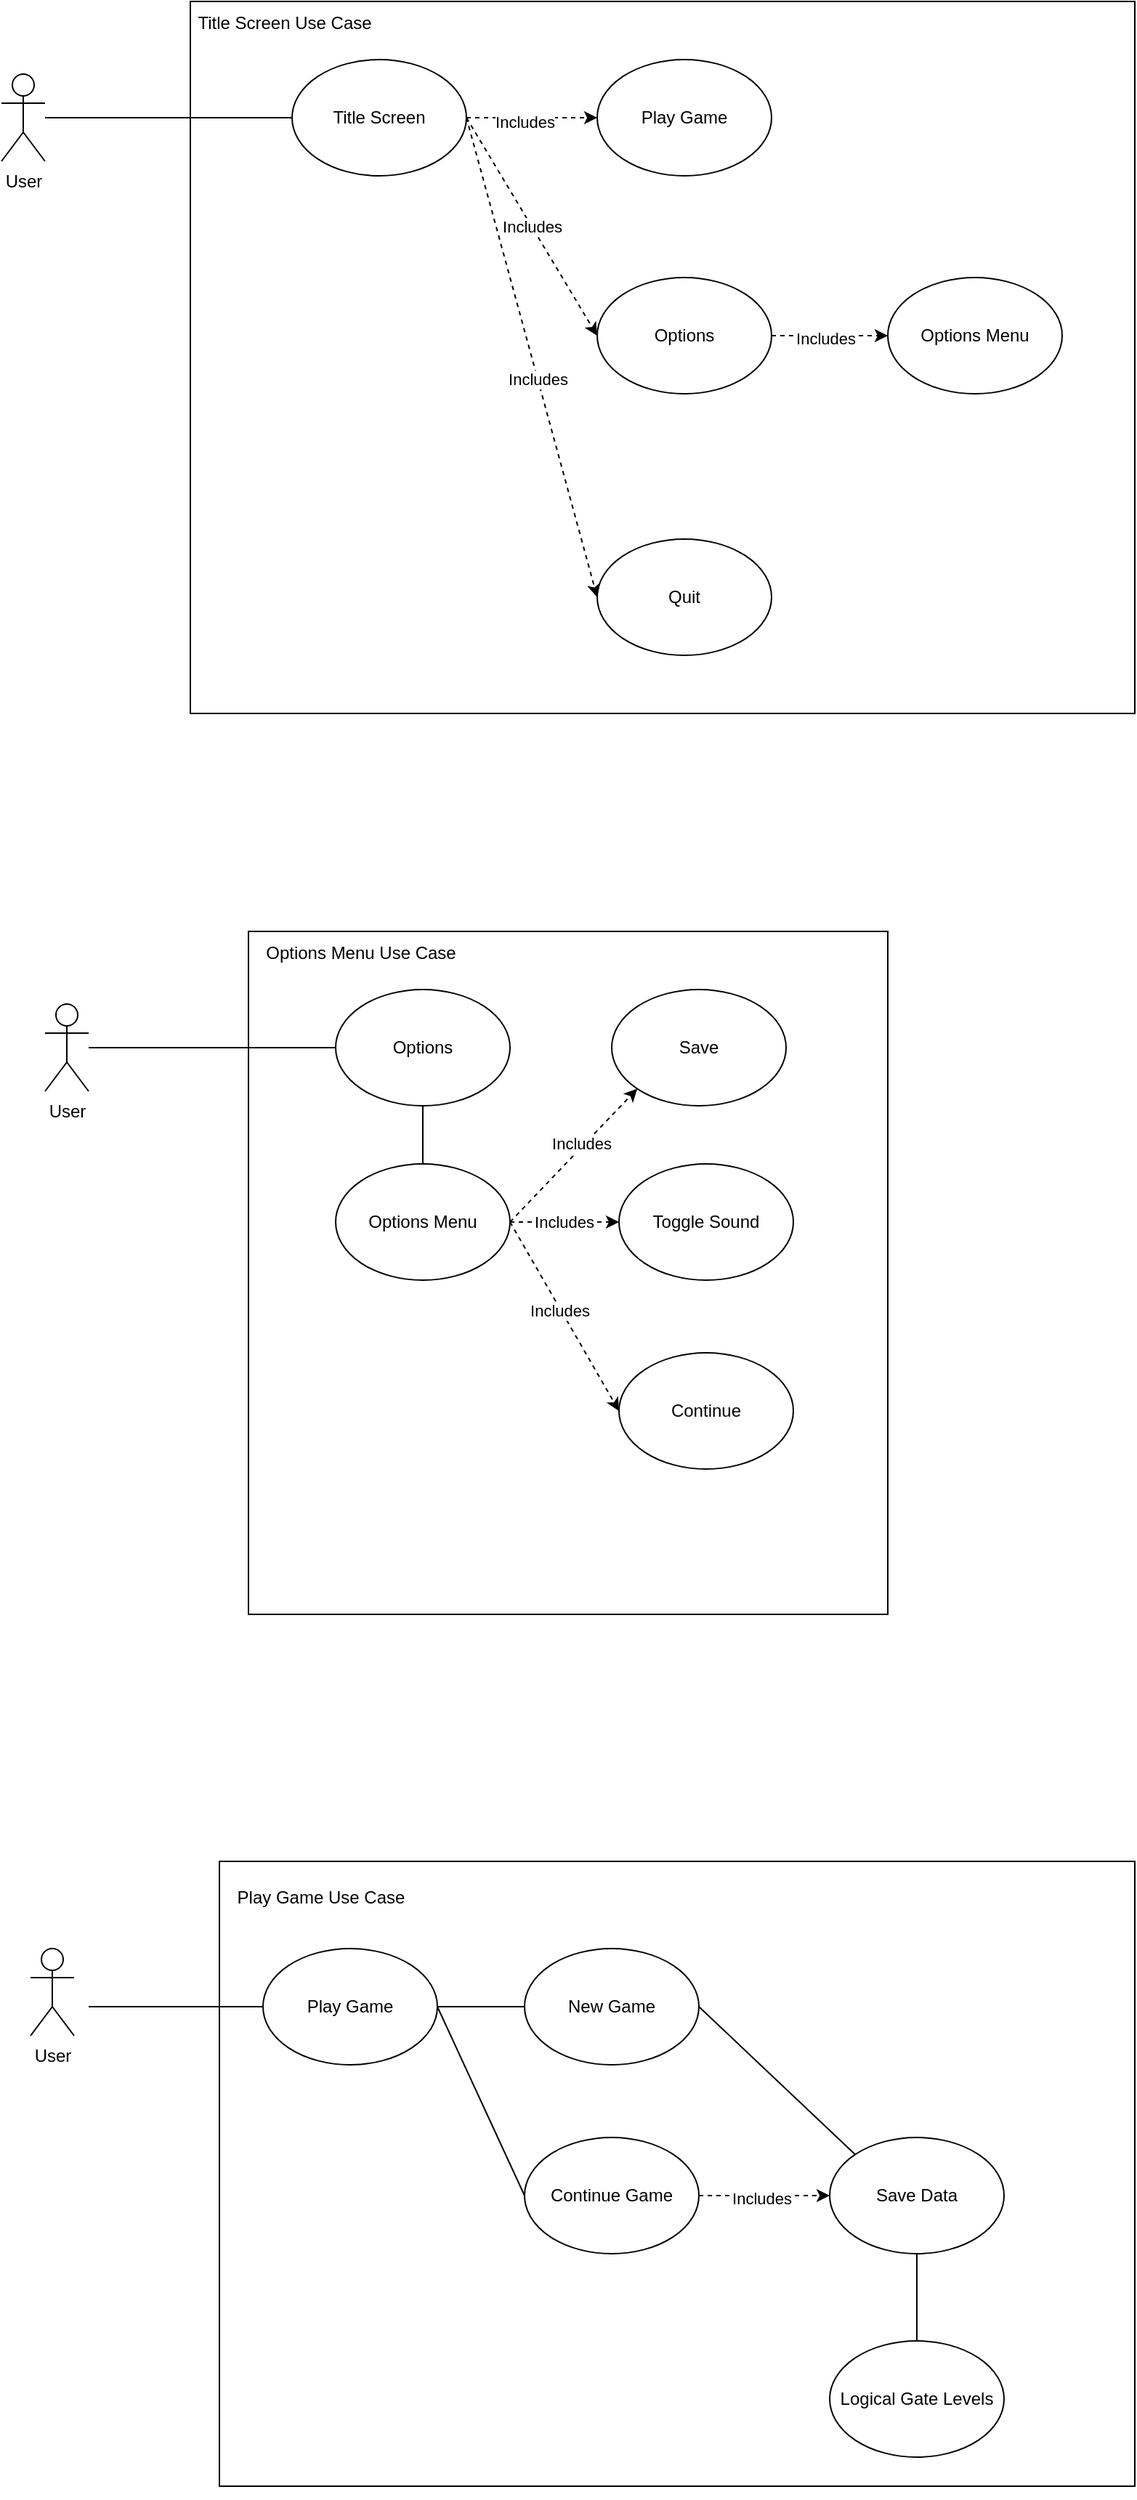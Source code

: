 <mxfile version="24.7.17">
  <diagram name="Page-1" id="HBcbqP00_InRanWW-A8C">
    <mxGraphModel dx="1026" dy="772" grid="1" gridSize="10" guides="1" tooltips="1" connect="1" arrows="1" fold="1" page="1" pageScale="1" pageWidth="850" pageHeight="1100" math="0" shadow="0">
      <root>
        <mxCell id="0" />
        <mxCell id="1" parent="0" />
        <mxCell id="NMwxBRUd4ogdv54OnRxo-1" value="" style="rounded=0;whiteSpace=wrap;html=1;fillColor=none;" parent="1" vertex="1">
          <mxGeometry x="180" y="80" width="650" height="490" as="geometry" />
        </mxCell>
        <mxCell id="NMwxBRUd4ogdv54OnRxo-10" style="edgeStyle=orthogonalEdgeStyle;rounded=0;orthogonalLoop=1;jettySize=auto;html=1;entryX=0;entryY=0.5;entryDx=0;entryDy=0;endArrow=none;endFill=0;" parent="1" source="NMwxBRUd4ogdv54OnRxo-2" target="NMwxBRUd4ogdv54OnRxo-3" edge="1">
          <mxGeometry relative="1" as="geometry" />
        </mxCell>
        <mxCell id="NMwxBRUd4ogdv54OnRxo-2" value="User" style="shape=umlActor;verticalLabelPosition=bottom;verticalAlign=top;html=1;outlineConnect=0;" parent="1" vertex="1">
          <mxGeometry x="50" y="130" width="30" height="60" as="geometry" />
        </mxCell>
        <mxCell id="NMwxBRUd4ogdv54OnRxo-9" style="edgeStyle=orthogonalEdgeStyle;rounded=0;orthogonalLoop=1;jettySize=auto;html=1;entryX=0;entryY=0.5;entryDx=0;entryDy=0;endArrow=classic;endFill=1;dashed=1;" parent="1" source="NMwxBRUd4ogdv54OnRxo-3" target="NMwxBRUd4ogdv54OnRxo-5" edge="1">
          <mxGeometry relative="1" as="geometry" />
        </mxCell>
        <mxCell id="NMwxBRUd4ogdv54OnRxo-17" value="Includes" style="edgeLabel;html=1;align=center;verticalAlign=middle;resizable=0;points=[];" parent="NMwxBRUd4ogdv54OnRxo-9" connectable="0" vertex="1">
          <mxGeometry x="-0.111" y="-2" relative="1" as="geometry">
            <mxPoint y="1" as="offset" />
          </mxGeometry>
        </mxCell>
        <mxCell id="NMwxBRUd4ogdv54OnRxo-3" value="Title Screen" style="ellipse;whiteSpace=wrap;html=1;" parent="1" vertex="1">
          <mxGeometry x="250" y="120" width="120" height="80" as="geometry" />
        </mxCell>
        <mxCell id="NMwxBRUd4ogdv54OnRxo-5" value="Play Game" style="ellipse;whiteSpace=wrap;html=1;" parent="1" vertex="1">
          <mxGeometry x="460" y="120" width="120" height="80" as="geometry" />
        </mxCell>
        <mxCell id="NMwxBRUd4ogdv54OnRxo-6" value="Quit" style="ellipse;whiteSpace=wrap;html=1;" parent="1" vertex="1">
          <mxGeometry x="460" y="450" width="120" height="80" as="geometry" />
        </mxCell>
        <mxCell id="NMwxBRUd4ogdv54OnRxo-19" style="edgeStyle=orthogonalEdgeStyle;rounded=0;orthogonalLoop=1;jettySize=auto;html=1;entryX=0;entryY=0.5;entryDx=0;entryDy=0;dashed=1;" parent="1" source="NMwxBRUd4ogdv54OnRxo-7" target="NMwxBRUd4ogdv54OnRxo-8" edge="1">
          <mxGeometry relative="1" as="geometry" />
        </mxCell>
        <mxCell id="NMwxBRUd4ogdv54OnRxo-20" value="Includes" style="edgeLabel;html=1;align=center;verticalAlign=middle;resizable=0;points=[];" parent="NMwxBRUd4ogdv54OnRxo-19" connectable="0" vertex="1">
          <mxGeometry x="-0.075" y="-1" relative="1" as="geometry">
            <mxPoint y="1" as="offset" />
          </mxGeometry>
        </mxCell>
        <mxCell id="NMwxBRUd4ogdv54OnRxo-7" value="Options" style="ellipse;whiteSpace=wrap;html=1;" parent="1" vertex="1">
          <mxGeometry x="460" y="270" width="120" height="80" as="geometry" />
        </mxCell>
        <mxCell id="NMwxBRUd4ogdv54OnRxo-8" value="Options Menu" style="ellipse;whiteSpace=wrap;html=1;" parent="1" vertex="1">
          <mxGeometry x="660" y="270" width="120" height="80" as="geometry" />
        </mxCell>
        <mxCell id="NMwxBRUd4ogdv54OnRxo-13" value="" style="endArrow=classic;html=1;rounded=0;entryX=0;entryY=0.5;entryDx=0;entryDy=0;dashed=1;" parent="1" target="NMwxBRUd4ogdv54OnRxo-7" edge="1">
          <mxGeometry width="50" height="50" relative="1" as="geometry">
            <mxPoint x="370" y="160" as="sourcePoint" />
            <mxPoint x="420" y="210" as="targetPoint" />
          </mxGeometry>
        </mxCell>
        <mxCell id="NMwxBRUd4ogdv54OnRxo-16" value="Includes" style="edgeLabel;html=1;align=center;verticalAlign=middle;resizable=0;points=[];" parent="NMwxBRUd4ogdv54OnRxo-13" connectable="0" vertex="1">
          <mxGeometry x="-0.005" relative="1" as="geometry">
            <mxPoint as="offset" />
          </mxGeometry>
        </mxCell>
        <mxCell id="NMwxBRUd4ogdv54OnRxo-14" value="" style="endArrow=classic;html=1;rounded=0;entryX=0;entryY=0.5;entryDx=0;entryDy=0;dashed=1;" parent="1" target="NMwxBRUd4ogdv54OnRxo-6" edge="1">
          <mxGeometry width="50" height="50" relative="1" as="geometry">
            <mxPoint x="370" y="160" as="sourcePoint" />
            <mxPoint x="420" y="210" as="targetPoint" />
          </mxGeometry>
        </mxCell>
        <mxCell id="NMwxBRUd4ogdv54OnRxo-15" value="Includes" style="edgeLabel;html=1;align=center;verticalAlign=middle;resizable=0;points=[];" parent="NMwxBRUd4ogdv54OnRxo-14" connectable="0" vertex="1">
          <mxGeometry x="0.088" relative="1" as="geometry">
            <mxPoint as="offset" />
          </mxGeometry>
        </mxCell>
        <mxCell id="NMwxBRUd4ogdv54OnRxo-21" value="Title Screen Use Case" style="text;html=1;align=center;verticalAlign=middle;whiteSpace=wrap;rounded=0;" parent="1" vertex="1">
          <mxGeometry x="180" y="80" width="130" height="30" as="geometry" />
        </mxCell>
        <mxCell id="NMwxBRUd4ogdv54OnRxo-22" value="" style="rounded=0;whiteSpace=wrap;html=1;fillColor=none;" parent="1" vertex="1">
          <mxGeometry x="220" y="720" width="440" height="470" as="geometry" />
        </mxCell>
        <mxCell id="NMwxBRUd4ogdv54OnRxo-23" value="Options Menu Use Case" style="text;html=1;align=center;verticalAlign=middle;whiteSpace=wrap;rounded=0;" parent="1" vertex="1">
          <mxGeometry x="230" y="720" width="135" height="30" as="geometry" />
        </mxCell>
        <mxCell id="NMwxBRUd4ogdv54OnRxo-29" style="edgeStyle=orthogonalEdgeStyle;rounded=0;orthogonalLoop=1;jettySize=auto;html=1;endArrow=none;endFill=0;" parent="1" source="NMwxBRUd4ogdv54OnRxo-24" target="NMwxBRUd4ogdv54OnRxo-28" edge="1">
          <mxGeometry relative="1" as="geometry" />
        </mxCell>
        <mxCell id="NMwxBRUd4ogdv54OnRxo-24" value="Options" style="ellipse;whiteSpace=wrap;html=1;" parent="1" vertex="1">
          <mxGeometry x="280" y="760" width="120" height="80" as="geometry" />
        </mxCell>
        <mxCell id="NMwxBRUd4ogdv54OnRxo-27" style="edgeStyle=orthogonalEdgeStyle;rounded=0;orthogonalLoop=1;jettySize=auto;html=1;entryX=0;entryY=0.5;entryDx=0;entryDy=0;endArrow=none;endFill=0;" parent="1" source="NMwxBRUd4ogdv54OnRxo-25" target="NMwxBRUd4ogdv54OnRxo-24" edge="1">
          <mxGeometry relative="1" as="geometry" />
        </mxCell>
        <mxCell id="NMwxBRUd4ogdv54OnRxo-25" value="User" style="shape=umlActor;verticalLabelPosition=bottom;verticalAlign=top;html=1;outlineConnect=0;" parent="1" vertex="1">
          <mxGeometry x="80" y="770" width="30" height="60" as="geometry" />
        </mxCell>
        <mxCell id="NMwxBRUd4ogdv54OnRxo-33" style="edgeStyle=orthogonalEdgeStyle;rounded=0;orthogonalLoop=1;jettySize=auto;html=1;entryX=0;entryY=0.5;entryDx=0;entryDy=0;dashed=1;" parent="1" source="NMwxBRUd4ogdv54OnRxo-28" target="NMwxBRUd4ogdv54OnRxo-31" edge="1">
          <mxGeometry relative="1" as="geometry" />
        </mxCell>
        <mxCell id="NMwxBRUd4ogdv54OnRxo-56" value="Includes" style="edgeLabel;html=1;align=center;verticalAlign=middle;resizable=0;points=[];" parent="NMwxBRUd4ogdv54OnRxo-33" connectable="0" vertex="1">
          <mxGeometry x="-0.013" relative="1" as="geometry">
            <mxPoint as="offset" />
          </mxGeometry>
        </mxCell>
        <mxCell id="NMwxBRUd4ogdv54OnRxo-28" value="Options Menu" style="ellipse;whiteSpace=wrap;html=1;" parent="1" vertex="1">
          <mxGeometry x="280" y="880" width="120" height="80" as="geometry" />
        </mxCell>
        <mxCell id="NMwxBRUd4ogdv54OnRxo-30" value="Save" style="ellipse;whiteSpace=wrap;html=1;" parent="1" vertex="1">
          <mxGeometry x="470" y="760" width="120" height="80" as="geometry" />
        </mxCell>
        <mxCell id="NMwxBRUd4ogdv54OnRxo-31" value="Toggle Sound" style="ellipse;whiteSpace=wrap;html=1;" parent="1" vertex="1">
          <mxGeometry x="475" y="880" width="120" height="80" as="geometry" />
        </mxCell>
        <mxCell id="NMwxBRUd4ogdv54OnRxo-32" value="Continue" style="ellipse;whiteSpace=wrap;html=1;" parent="1" vertex="1">
          <mxGeometry x="475" y="1010" width="120" height="80" as="geometry" />
        </mxCell>
        <mxCell id="NMwxBRUd4ogdv54OnRxo-34" value="" style="endArrow=classic;html=1;rounded=0;entryX=0;entryY=1;entryDx=0;entryDy=0;dashed=1;" parent="1" target="NMwxBRUd4ogdv54OnRxo-30" edge="1">
          <mxGeometry width="50" height="50" relative="1" as="geometry">
            <mxPoint x="400" y="920" as="sourcePoint" />
            <mxPoint x="450" y="870" as="targetPoint" />
          </mxGeometry>
        </mxCell>
        <mxCell id="NMwxBRUd4ogdv54OnRxo-55" value="Includes" style="edgeLabel;html=1;align=center;verticalAlign=middle;resizable=0;points=[];" parent="NMwxBRUd4ogdv54OnRxo-34" connectable="0" vertex="1">
          <mxGeometry x="0.161" y="3" relative="1" as="geometry">
            <mxPoint y="1" as="offset" />
          </mxGeometry>
        </mxCell>
        <mxCell id="NMwxBRUd4ogdv54OnRxo-35" value="" style="endArrow=classic;html=1;rounded=0;entryX=0;entryY=0.5;entryDx=0;entryDy=0;dashed=1;" parent="1" target="NMwxBRUd4ogdv54OnRxo-32" edge="1">
          <mxGeometry width="50" height="50" relative="1" as="geometry">
            <mxPoint x="400" y="920" as="sourcePoint" />
            <mxPoint x="450" y="870" as="targetPoint" />
          </mxGeometry>
        </mxCell>
        <mxCell id="NMwxBRUd4ogdv54OnRxo-57" value="Includes" style="edgeLabel;html=1;align=center;verticalAlign=middle;resizable=0;points=[];" parent="NMwxBRUd4ogdv54OnRxo-35" connectable="0" vertex="1">
          <mxGeometry x="-0.088" y="-1" relative="1" as="geometry">
            <mxPoint y="1" as="offset" />
          </mxGeometry>
        </mxCell>
        <mxCell id="NMwxBRUd4ogdv54OnRxo-36" value="User" style="shape=umlActor;verticalLabelPosition=bottom;verticalAlign=top;html=1;outlineConnect=0;" parent="1" vertex="1">
          <mxGeometry x="70" y="1420" width="30" height="60" as="geometry" />
        </mxCell>
        <mxCell id="NMwxBRUd4ogdv54OnRxo-37" value="" style="rounded=0;whiteSpace=wrap;html=1;fillColor=none;" parent="1" vertex="1">
          <mxGeometry x="200" y="1360" width="630" height="430" as="geometry" />
        </mxCell>
        <mxCell id="NMwxBRUd4ogdv54OnRxo-41" style="edgeStyle=orthogonalEdgeStyle;rounded=0;orthogonalLoop=1;jettySize=auto;html=1;entryX=0;entryY=0.5;entryDx=0;entryDy=0;dashed=1;" parent="1" source="NMwxBRUd4ogdv54OnRxo-38" target="NMwxBRUd4ogdv54OnRxo-40" edge="1">
          <mxGeometry relative="1" as="geometry" />
        </mxCell>
        <mxCell id="NMwxBRUd4ogdv54OnRxo-44" value="Includes" style="edgeLabel;html=1;align=center;verticalAlign=middle;resizable=0;points=[];" parent="NMwxBRUd4ogdv54OnRxo-41" connectable="0" vertex="1">
          <mxGeometry x="-0.044" y="-2" relative="1" as="geometry">
            <mxPoint as="offset" />
          </mxGeometry>
        </mxCell>
        <mxCell id="NMwxBRUd4ogdv54OnRxo-38" value="Continue Game" style="ellipse;whiteSpace=wrap;html=1;" parent="1" vertex="1">
          <mxGeometry x="410" y="1550" width="120" height="80" as="geometry" />
        </mxCell>
        <mxCell id="NMwxBRUd4ogdv54OnRxo-43" style="edgeStyle=orthogonalEdgeStyle;rounded=0;orthogonalLoop=1;jettySize=auto;html=1;entryX=0.5;entryY=0;entryDx=0;entryDy=0;endArrow=none;endFill=0;" parent="1" source="NMwxBRUd4ogdv54OnRxo-40" target="NMwxBRUd4ogdv54OnRxo-42" edge="1">
          <mxGeometry relative="1" as="geometry" />
        </mxCell>
        <mxCell id="NMwxBRUd4ogdv54OnRxo-40" value="Save Data" style="ellipse;whiteSpace=wrap;html=1;" parent="1" vertex="1">
          <mxGeometry x="620" y="1550" width="120" height="80" as="geometry" />
        </mxCell>
        <mxCell id="NMwxBRUd4ogdv54OnRxo-42" value="Logical Gate Levels" style="ellipse;whiteSpace=wrap;html=1;" parent="1" vertex="1">
          <mxGeometry x="620" y="1690" width="120" height="80" as="geometry" />
        </mxCell>
        <mxCell id="NMwxBRUd4ogdv54OnRxo-46" style="edgeStyle=orthogonalEdgeStyle;rounded=0;orthogonalLoop=1;jettySize=auto;html=1;exitX=0.5;exitY=1;exitDx=0;exitDy=0;" parent="1" source="NMwxBRUd4ogdv54OnRxo-37" target="NMwxBRUd4ogdv54OnRxo-37" edge="1">
          <mxGeometry relative="1" as="geometry" />
        </mxCell>
        <mxCell id="NMwxBRUd4ogdv54OnRxo-48" value="Play Game Use Case" style="text;html=1;align=center;verticalAlign=middle;whiteSpace=wrap;rounded=0;" parent="1" vertex="1">
          <mxGeometry x="210" y="1370" width="120" height="30" as="geometry" />
        </mxCell>
        <mxCell id="NMwxBRUd4ogdv54OnRxo-49" value="New Game" style="ellipse;whiteSpace=wrap;html=1;" parent="1" vertex="1">
          <mxGeometry x="410" y="1420" width="120" height="80" as="geometry" />
        </mxCell>
        <mxCell id="NMwxBRUd4ogdv54OnRxo-51" style="edgeStyle=orthogonalEdgeStyle;rounded=0;orthogonalLoop=1;jettySize=auto;html=1;entryX=0;entryY=0.5;entryDx=0;entryDy=0;endArrow=none;endFill=0;" parent="1" source="NMwxBRUd4ogdv54OnRxo-50" target="NMwxBRUd4ogdv54OnRxo-49" edge="1">
          <mxGeometry relative="1" as="geometry" />
        </mxCell>
        <mxCell id="NMwxBRUd4ogdv54OnRxo-50" value="Play Game" style="ellipse;whiteSpace=wrap;html=1;" parent="1" vertex="1">
          <mxGeometry x="230" y="1420" width="120" height="80" as="geometry" />
        </mxCell>
        <mxCell id="NMwxBRUd4ogdv54OnRxo-52" value="" style="endArrow=none;html=1;rounded=0;exitX=1;exitY=0.5;exitDx=0;exitDy=0;entryX=0;entryY=0.5;entryDx=0;entryDy=0;endFill=0;" parent="1" source="NMwxBRUd4ogdv54OnRxo-50" target="NMwxBRUd4ogdv54OnRxo-38" edge="1">
          <mxGeometry width="50" height="50" relative="1" as="geometry">
            <mxPoint x="350" y="1550" as="sourcePoint" />
            <mxPoint x="400" y="1500" as="targetPoint" />
          </mxGeometry>
        </mxCell>
        <mxCell id="NMwxBRUd4ogdv54OnRxo-53" value="" style="endArrow=none;html=1;rounded=0;entryX=0;entryY=0;entryDx=0;entryDy=0;" parent="1" target="NMwxBRUd4ogdv54OnRxo-40" edge="1">
          <mxGeometry width="50" height="50" relative="1" as="geometry">
            <mxPoint x="530" y="1460" as="sourcePoint" />
            <mxPoint x="580" y="1410" as="targetPoint" />
          </mxGeometry>
        </mxCell>
        <mxCell id="NMwxBRUd4ogdv54OnRxo-65" value="" style="endArrow=none;html=1;rounded=0;entryX=0;entryY=0.5;entryDx=0;entryDy=0;endFill=0;" parent="1" target="NMwxBRUd4ogdv54OnRxo-50" edge="1">
          <mxGeometry width="50" height="50" relative="1" as="geometry">
            <mxPoint x="110" y="1460" as="sourcePoint" />
            <mxPoint x="160" y="1420" as="targetPoint" />
          </mxGeometry>
        </mxCell>
      </root>
    </mxGraphModel>
  </diagram>
</mxfile>
